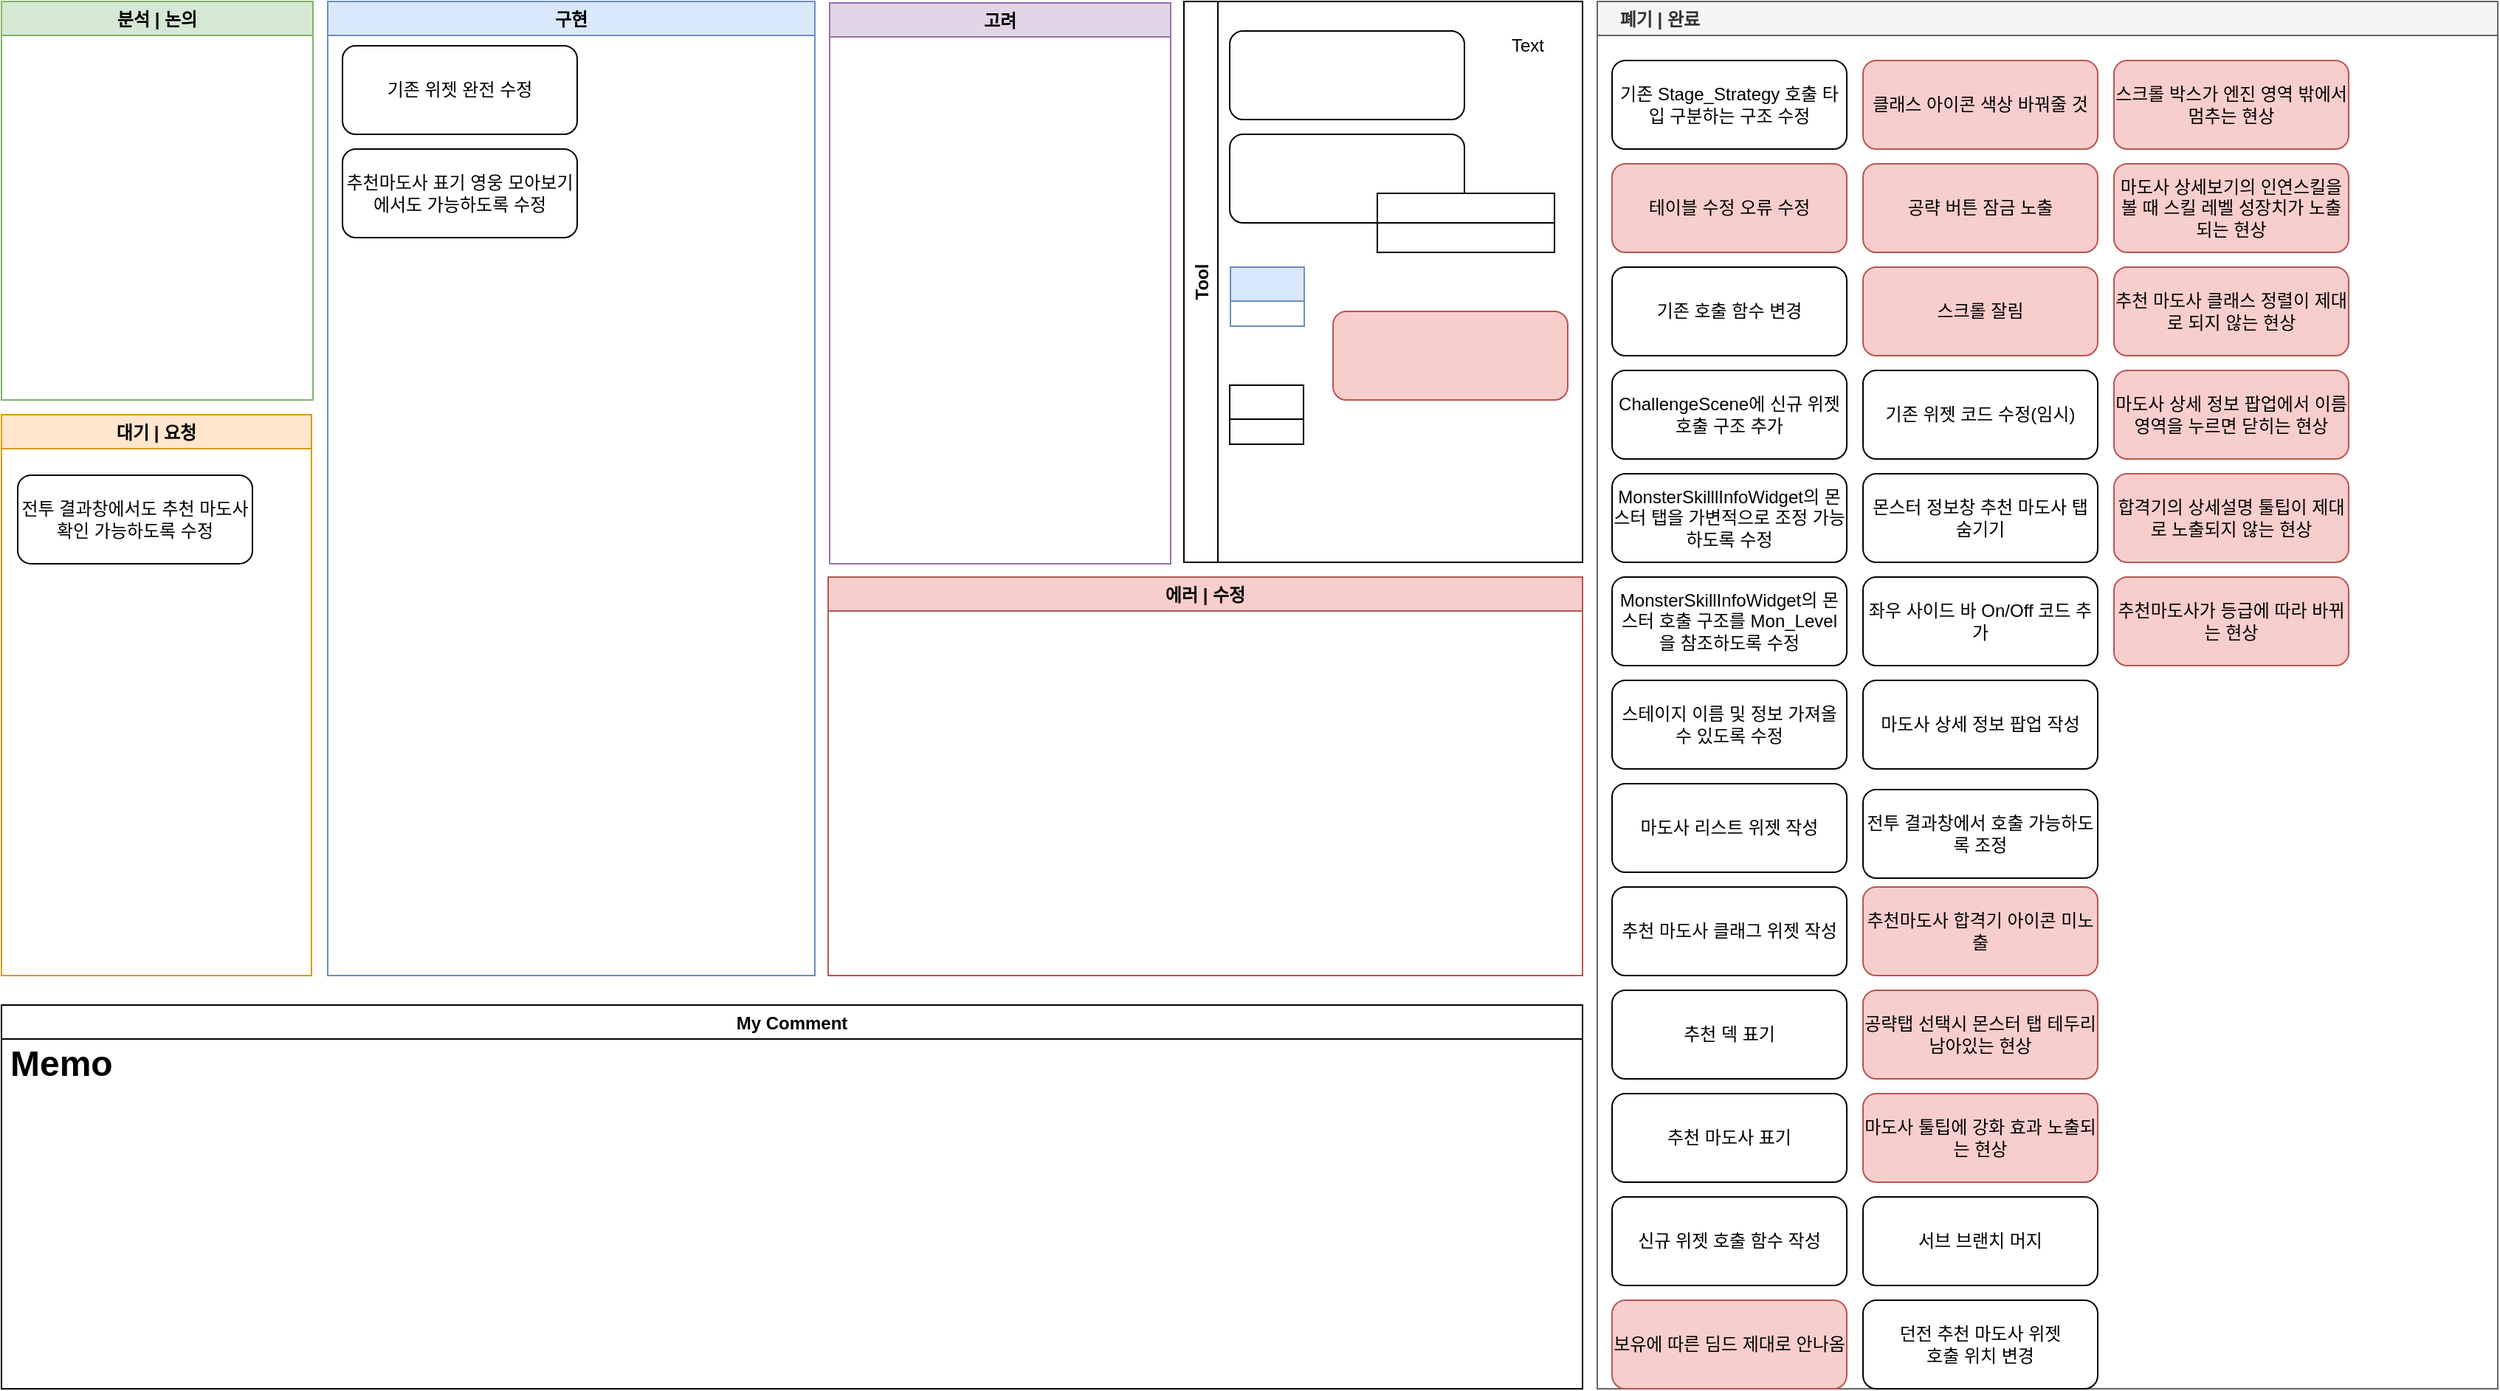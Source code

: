 <mxfile version="21.6.6" type="github">
  <diagram id="sQ8EXhfYu_Z4RW1TYD9f" name="Page-1">
    <mxGraphModel dx="1434" dy="758" grid="1" gridSize="10" guides="1" tooltips="1" connect="0" arrows="1" fold="1" page="1" pageScale="1" pageWidth="827" pageHeight="1169" math="0" shadow="0">
      <root>
        <mxCell id="0" />
        <mxCell id="1" parent="0" />
        <mxCell id="wOnGFkAYj0Utu0_wV-MN-16" value="구현" style="swimlane;fillColor=#dae8fc;strokeColor=#6c8ebf;" parent="1" vertex="1">
          <mxGeometry x="270" y="50" width="330" height="660" as="geometry" />
        </mxCell>
        <mxCell id="9A0mLHsorhuxDrabdEOj-9" value="에러 | 수정" style="swimlane;fillColor=#f8cecc;strokeColor=#b85450;startSize=23;" parent="wOnGFkAYj0Utu0_wV-MN-16" vertex="1">
          <mxGeometry x="339" y="390" width="511" height="270" as="geometry">
            <mxRectangle x="620" y="440" width="90" height="23" as="alternateBounds" />
          </mxGeometry>
        </mxCell>
        <mxCell id="wOnGFkAYj0Utu0_wV-MN-18" value="고려" style="swimlane;fillColor=#e1d5e7;strokeColor=#9673a6;" parent="wOnGFkAYj0Utu0_wV-MN-16" vertex="1">
          <mxGeometry x="340" y="1" width="231" height="380" as="geometry" />
        </mxCell>
        <mxCell id="rHGuIm1BuCQ5DgF4SuUG-16" value="기존 위젯 완전 수정" style="rounded=1;whiteSpace=wrap;html=1;" parent="wOnGFkAYj0Utu0_wV-MN-16" vertex="1">
          <mxGeometry x="10" y="30" width="159" height="60" as="geometry" />
        </mxCell>
        <mxCell id="rHGuIm1BuCQ5DgF4SuUG-22" value="추천마도사 표기 영웅 모아보기에서도 가능하도록 수정" style="rounded=1;whiteSpace=wrap;html=1;" parent="wOnGFkAYj0Utu0_wV-MN-16" vertex="1">
          <mxGeometry x="10" y="100" width="159" height="60" as="geometry" />
        </mxCell>
        <mxCell id="wOnGFkAYj0Utu0_wV-MN-17" value="분석 | 논의" style="swimlane;strokeColor=#82b366;fillColor=#D5E8D4;" parent="1" vertex="1">
          <mxGeometry x="49" y="50" width="211" height="270" as="geometry" />
        </mxCell>
        <mxCell id="MTrl5ynQiznJmTlUDSWs-4" value="대기 | 요청" style="swimlane;strokeColor=#d79b00;fillColor=#ffe6cc;" parent="1" vertex="1">
          <mxGeometry x="49" y="330" width="210" height="380" as="geometry" />
        </mxCell>
        <mxCell id="rHGuIm1BuCQ5DgF4SuUG-26" value="전투 결과창에서도 추천 마도사 확인 가능하도록 수정" style="rounded=1;whiteSpace=wrap;html=1;" parent="MTrl5ynQiznJmTlUDSWs-4" vertex="1">
          <mxGeometry x="11" y="41" width="159" height="60" as="geometry" />
        </mxCell>
        <mxCell id="hDPYIisuoytdxOGGVnbc-3" value="    폐기 | 완료" style="swimlane;strokeColor=#666666;fillColor=#f5f5f5;fontColor=#333333;align=left;" parent="1" vertex="1">
          <mxGeometry x="1130" y="50" width="610" height="940" as="geometry">
            <mxRectangle x="1130" y="50" width="90" height="23" as="alternateBounds" />
          </mxGeometry>
        </mxCell>
        <mxCell id="3UnPyx0yrbw4a88SuA1K-1" value="기존 Stage_Strategy 호출 타입 구분하는 구조 수정" style="rounded=1;whiteSpace=wrap;html=1;" parent="hDPYIisuoytdxOGGVnbc-3" vertex="1">
          <mxGeometry x="10" y="40" width="159" height="60" as="geometry" />
        </mxCell>
        <mxCell id="3UnPyx0yrbw4a88SuA1K-5" value="테이블 수정 오류 수정" style="rounded=1;whiteSpace=wrap;html=1;fillColor=#f8cecc;strokeColor=#b85450;" parent="hDPYIisuoytdxOGGVnbc-3" vertex="1">
          <mxGeometry x="10" y="110" width="159" height="60" as="geometry" />
        </mxCell>
        <mxCell id="3UnPyx0yrbw4a88SuA1K-6" value="기존 호출 함수 변경" style="rounded=1;whiteSpace=wrap;html=1;" parent="hDPYIisuoytdxOGGVnbc-3" vertex="1">
          <mxGeometry x="10" y="180" width="159" height="60" as="geometry" />
        </mxCell>
        <mxCell id="7CCVxl33b37e4v3HeEtN-1" value="ChallengeScene에 신규 위젯 호출 구조 추가" style="rounded=1;whiteSpace=wrap;html=1;" parent="hDPYIisuoytdxOGGVnbc-3" vertex="1">
          <mxGeometry x="10" y="250" width="159" height="60" as="geometry" />
        </mxCell>
        <mxCell id="3UnPyx0yrbw4a88SuA1K-9" value="MonsterSkilllInfoWidget의 몬스터 탭을 가변적으로 조정 가능하도록 수정" style="rounded=1;whiteSpace=wrap;html=1;" parent="hDPYIisuoytdxOGGVnbc-3" vertex="1">
          <mxGeometry x="10" y="320" width="159" height="60" as="geometry" />
        </mxCell>
        <mxCell id="3UnPyx0yrbw4a88SuA1K-8" value="MonsterSkillInfoWidget의 몬스터 호출 구조를 Mon_Level을 참조하도록 수정" style="rounded=1;whiteSpace=wrap;html=1;" parent="hDPYIisuoytdxOGGVnbc-3" vertex="1">
          <mxGeometry x="10" y="390" width="159" height="60" as="geometry" />
        </mxCell>
        <mxCell id="rHGuIm1BuCQ5DgF4SuUG-6" value="스테이지 이름 및 정보 가져올 수 있도록 수정" style="rounded=1;whiteSpace=wrap;html=1;" parent="hDPYIisuoytdxOGGVnbc-3" vertex="1">
          <mxGeometry x="10" y="460" width="159" height="60" as="geometry" />
        </mxCell>
        <mxCell id="rHGuIm1BuCQ5DgF4SuUG-8" value="마도사 리스트 위젯 작성" style="rounded=1;whiteSpace=wrap;html=1;" parent="hDPYIisuoytdxOGGVnbc-3" vertex="1">
          <mxGeometry x="10" y="530" width="159" height="60" as="geometry" />
        </mxCell>
        <mxCell id="rHGuIm1BuCQ5DgF4SuUG-9" value="추천 마도사 클래그 위젯 작성" style="rounded=1;whiteSpace=wrap;html=1;" parent="hDPYIisuoytdxOGGVnbc-3" vertex="1">
          <mxGeometry x="10" y="600" width="159" height="60" as="geometry" />
        </mxCell>
        <mxCell id="rHGuIm1BuCQ5DgF4SuUG-7" value="추천 덱 표기" style="rounded=1;whiteSpace=wrap;html=1;" parent="hDPYIisuoytdxOGGVnbc-3" vertex="1">
          <mxGeometry x="10" y="670" width="159" height="60" as="geometry" />
        </mxCell>
        <mxCell id="rHGuIm1BuCQ5DgF4SuUG-10" value="추천 마도사 표기" style="rounded=1;whiteSpace=wrap;html=1;" parent="hDPYIisuoytdxOGGVnbc-3" vertex="1">
          <mxGeometry x="10" y="740" width="159" height="60" as="geometry" />
        </mxCell>
        <mxCell id="3UnPyx0yrbw4a88SuA1K-7" value="신규 위젯 호출 함수 작성" style="rounded=1;whiteSpace=wrap;html=1;" parent="hDPYIisuoytdxOGGVnbc-3" vertex="1">
          <mxGeometry x="10" y="810" width="159" height="60" as="geometry" />
        </mxCell>
        <mxCell id="rHGuIm1BuCQ5DgF4SuUG-11" value="보유에 따른 딤드 제대로 안나옴" style="rounded=1;whiteSpace=wrap;html=1;fillColor=#f8cecc;strokeColor=#b85450;" parent="hDPYIisuoytdxOGGVnbc-3" vertex="1">
          <mxGeometry x="10" y="880" width="159" height="60" as="geometry" />
        </mxCell>
        <mxCell id="rHGuIm1BuCQ5DgF4SuUG-14" value="클래스 아이콘 색상 바꿔줄 것" style="rounded=1;whiteSpace=wrap;html=1;fillColor=#f8cecc;strokeColor=#b85450;" parent="hDPYIisuoytdxOGGVnbc-3" vertex="1">
          <mxGeometry x="180" y="40" width="159" height="60" as="geometry" />
        </mxCell>
        <mxCell id="rHGuIm1BuCQ5DgF4SuUG-13" value="공략 버튼 잠금 노출" style="rounded=1;whiteSpace=wrap;html=1;fillColor=#f8cecc;strokeColor=#b85450;" parent="hDPYIisuoytdxOGGVnbc-3" vertex="1">
          <mxGeometry x="180" y="110" width="159" height="60" as="geometry" />
        </mxCell>
        <mxCell id="rHGuIm1BuCQ5DgF4SuUG-12" value="스크롤 잘림" style="rounded=1;whiteSpace=wrap;html=1;fillColor=#f8cecc;strokeColor=#b85450;" parent="hDPYIisuoytdxOGGVnbc-3" vertex="1">
          <mxGeometry x="180" y="180" width="159" height="60" as="geometry" />
        </mxCell>
        <mxCell id="rHGuIm1BuCQ5DgF4SuUG-17" value="기존 위젯 코드 수정(임시)" style="rounded=1;whiteSpace=wrap;html=1;" parent="hDPYIisuoytdxOGGVnbc-3" vertex="1">
          <mxGeometry x="180" y="250" width="159" height="60" as="geometry" />
        </mxCell>
        <mxCell id="rHGuIm1BuCQ5DgF4SuUG-20" value="몬스터 정보창 추천 마도사 탭 숨기기" style="rounded=1;whiteSpace=wrap;html=1;" parent="hDPYIisuoytdxOGGVnbc-3" vertex="1">
          <mxGeometry x="180" y="320" width="159" height="60" as="geometry" />
        </mxCell>
        <mxCell id="rHGuIm1BuCQ5DgF4SuUG-21" value="좌우 사이드 바 On/Off 코드 추가" style="rounded=1;whiteSpace=wrap;html=1;" parent="hDPYIisuoytdxOGGVnbc-3" vertex="1">
          <mxGeometry x="180" y="390" width="159" height="60" as="geometry" />
        </mxCell>
        <mxCell id="rHGuIm1BuCQ5DgF4SuUG-15" value="마도사 상세 정보 팝업 작성" style="rounded=1;whiteSpace=wrap;html=1;" parent="hDPYIisuoytdxOGGVnbc-3" vertex="1">
          <mxGeometry x="180" y="460" width="159" height="60" as="geometry" />
        </mxCell>
        <mxCell id="rHGuIm1BuCQ5DgF4SuUG-18" value="전투 결과창에서 호출 가능하도록 조정" style="rounded=1;whiteSpace=wrap;html=1;" parent="hDPYIisuoytdxOGGVnbc-3" vertex="1">
          <mxGeometry x="180" y="534" width="159" height="60" as="geometry" />
        </mxCell>
        <mxCell id="rHGuIm1BuCQ5DgF4SuUG-24" value="추천마도사 합격기 아이콘 미노출" style="rounded=1;whiteSpace=wrap;html=1;fillColor=#f8cecc;strokeColor=#b85450;" parent="hDPYIisuoytdxOGGVnbc-3" vertex="1">
          <mxGeometry x="180" y="600" width="159" height="60" as="geometry" />
        </mxCell>
        <mxCell id="rHGuIm1BuCQ5DgF4SuUG-25" value="공략탭 선택시 몬스터 탭 테두리 남아있는 현상" style="rounded=1;whiteSpace=wrap;html=1;fillColor=#f8cecc;strokeColor=#b85450;" parent="hDPYIisuoytdxOGGVnbc-3" vertex="1">
          <mxGeometry x="180" y="670" width="159" height="60" as="geometry" />
        </mxCell>
        <mxCell id="rHGuIm1BuCQ5DgF4SuUG-23" value="마도사 툴팁에 강화 효과 노출되는 현상" style="rounded=1;whiteSpace=wrap;html=1;fillColor=#f8cecc;strokeColor=#b85450;" parent="hDPYIisuoytdxOGGVnbc-3" vertex="1">
          <mxGeometry x="180" y="740" width="159" height="60" as="geometry" />
        </mxCell>
        <mxCell id="rHGuIm1BuCQ5DgF4SuUG-27" value="서브 브랜치 머지" style="rounded=1;whiteSpace=wrap;html=1;" parent="hDPYIisuoytdxOGGVnbc-3" vertex="1">
          <mxGeometry x="180" y="810" width="159" height="60" as="geometry" />
        </mxCell>
        <mxCell id="ZqfSHBfJASZd3rZq1coX-2" value="스크롤 박스가 엔진 영역 밖에서 멈추는 현상" style="rounded=1;whiteSpace=wrap;html=1;fillColor=#f8cecc;strokeColor=#b85450;" vertex="1" parent="hDPYIisuoytdxOGGVnbc-3">
          <mxGeometry x="350" y="40" width="159" height="60" as="geometry" />
        </mxCell>
        <mxCell id="ZqfSHBfJASZd3rZq1coX-4" value="마도사 상세보기의 인연스킬을 볼 때 스킬 레벨 성장치가 노출되는 현상" style="rounded=1;whiteSpace=wrap;html=1;fillColor=#f8cecc;strokeColor=#b85450;" vertex="1" parent="hDPYIisuoytdxOGGVnbc-3">
          <mxGeometry x="350" y="110" width="159" height="60" as="geometry" />
        </mxCell>
        <mxCell id="ZqfSHBfJASZd3rZq1coX-3" value="추천 마도사 클래스 정렬이 제대로 되지 않는 현상" style="rounded=1;whiteSpace=wrap;html=1;fillColor=#f8cecc;strokeColor=#b85450;" vertex="1" parent="hDPYIisuoytdxOGGVnbc-3">
          <mxGeometry x="350" y="180" width="159" height="60" as="geometry" />
        </mxCell>
        <mxCell id="ZqfSHBfJASZd3rZq1coX-5" value="마도사 상세 정보 팝업에서 이름영역을 누르면 닫히는 현상" style="rounded=1;whiteSpace=wrap;html=1;fillColor=#f8cecc;strokeColor=#b85450;" vertex="1" parent="hDPYIisuoytdxOGGVnbc-3">
          <mxGeometry x="350" y="250" width="159" height="60" as="geometry" />
        </mxCell>
        <mxCell id="ZqfSHBfJASZd3rZq1coX-6" value="합격기의 상세설명 툴팁이 제대로 노출되지 않는 현상" style="rounded=1;whiteSpace=wrap;html=1;fillColor=#f8cecc;strokeColor=#b85450;" vertex="1" parent="hDPYIisuoytdxOGGVnbc-3">
          <mxGeometry x="350" y="320" width="159" height="60" as="geometry" />
        </mxCell>
        <mxCell id="ZqfSHBfJASZd3rZq1coX-1" value="던전 추천 마도사 위젯&lt;br&gt;호출 위치 변경" style="rounded=1;whiteSpace=wrap;html=1;" vertex="1" parent="hDPYIisuoytdxOGGVnbc-3">
          <mxGeometry x="180" y="880" width="159" height="60" as="geometry" />
        </mxCell>
        <mxCell id="ZqfSHBfJASZd3rZq1coX-7" value="추천마도사가 등급에 따라 바뀌는 현상" style="rounded=1;whiteSpace=wrap;html=1;fillColor=#f8cecc;strokeColor=#b85450;" vertex="1" parent="hDPYIisuoytdxOGGVnbc-3">
          <mxGeometry x="350" y="390" width="159" height="60" as="geometry" />
        </mxCell>
        <mxCell id="6kkVd8V_ymKgZ0_L0vxy-3" value="My Comment" style="swimlane;" parent="1" vertex="1">
          <mxGeometry x="49" y="730" width="1071" height="260" as="geometry">
            <mxRectangle x="49" y="720" width="100" height="23" as="alternateBounds" />
          </mxGeometry>
        </mxCell>
        <mxCell id="KfCYHrgsOKh0RXw9eGPa-2" value="&lt;h1&gt;Memo&lt;/h1&gt;" style="text;html=1;strokeColor=none;fillColor=none;spacing=5;spacingTop=-20;whiteSpace=wrap;overflow=hidden;rounded=0;align=left;" parent="6kkVd8V_ymKgZ0_L0vxy-3" vertex="1">
          <mxGeometry x="1" y="20" width="1070" height="240" as="geometry" />
        </mxCell>
        <mxCell id="oumLD8d3DvaTa1NXrWpt-27" value="Tool" style="swimlane;horizontal=0;" parent="1" vertex="1">
          <mxGeometry x="850" y="50" width="270" height="380" as="geometry" />
        </mxCell>
        <mxCell id="oumLD8d3DvaTa1NXrWpt-31" value="" style="group" parent="oumLD8d3DvaTa1NXrWpt-27" vertex="1" connectable="0">
          <mxGeometry x="31" y="90" width="220" height="80" as="geometry" />
        </mxCell>
        <mxCell id="oumLD8d3DvaTa1NXrWpt-28" value="" style="rounded=1;whiteSpace=wrap;html=1;" parent="oumLD8d3DvaTa1NXrWpt-31" vertex="1">
          <mxGeometry width="159" height="60" as="geometry" />
        </mxCell>
        <mxCell id="oumLD8d3DvaTa1NXrWpt-29" value="" style="rounded=0;whiteSpace=wrap;html=1;" parent="oumLD8d3DvaTa1NXrWpt-31" vertex="1">
          <mxGeometry x="100" y="60" width="120" height="20" as="geometry" />
        </mxCell>
        <mxCell id="oumLD8d3DvaTa1NXrWpt-30" value="" style="rounded=0;whiteSpace=wrap;html=1;" parent="oumLD8d3DvaTa1NXrWpt-31" vertex="1">
          <mxGeometry x="100" y="40" width="120" height="20" as="geometry" />
        </mxCell>
        <mxCell id="oumLD8d3DvaTa1NXrWpt-32" value="" style="swimlane;fillColor=#dae8fc;strokeColor=#6c8ebf;" parent="oumLD8d3DvaTa1NXrWpt-27" vertex="1" collapsed="1">
          <mxGeometry x="31.5" y="180" width="50" height="40" as="geometry">
            <mxRectangle x="31.5" y="180" width="219.5" height="60" as="alternateBounds" />
          </mxGeometry>
        </mxCell>
        <mxCell id="oumLD8d3DvaTa1NXrWpt-34" value="" style="swimlane;" parent="oumLD8d3DvaTa1NXrWpt-27" vertex="1" collapsed="1">
          <mxGeometry x="31" y="260" width="50" height="40" as="geometry">
            <mxRectangle x="31" y="260" width="219" height="50" as="alternateBounds" />
          </mxGeometry>
        </mxCell>
        <mxCell id="Fb32EvJjGHJRLybvlaYY-3" value="Text" style="text;html=1;align=left;verticalAlign=middle;resizable=0;points=[];autosize=1;strokeColor=none;" parent="oumLD8d3DvaTa1NXrWpt-27" vertex="1">
          <mxGeometry x="220" y="20" width="40" height="20" as="geometry" />
        </mxCell>
        <mxCell id="tH88tRurDEZZYX3UZ1Wb-1" value="" style="rounded=1;whiteSpace=wrap;html=1;" parent="oumLD8d3DvaTa1NXrWpt-27" vertex="1">
          <mxGeometry x="31" y="20" width="159" height="60" as="geometry" />
        </mxCell>
        <mxCell id="8vmb4RLjWRvc2X2qJKQM-1" value="" style="rounded=1;whiteSpace=wrap;html=1;fillColor=#f8cecc;strokeColor=#b85450;" parent="oumLD8d3DvaTa1NXrWpt-27" vertex="1">
          <mxGeometry x="101" y="210" width="159" height="60" as="geometry" />
        </mxCell>
      </root>
    </mxGraphModel>
  </diagram>
</mxfile>

